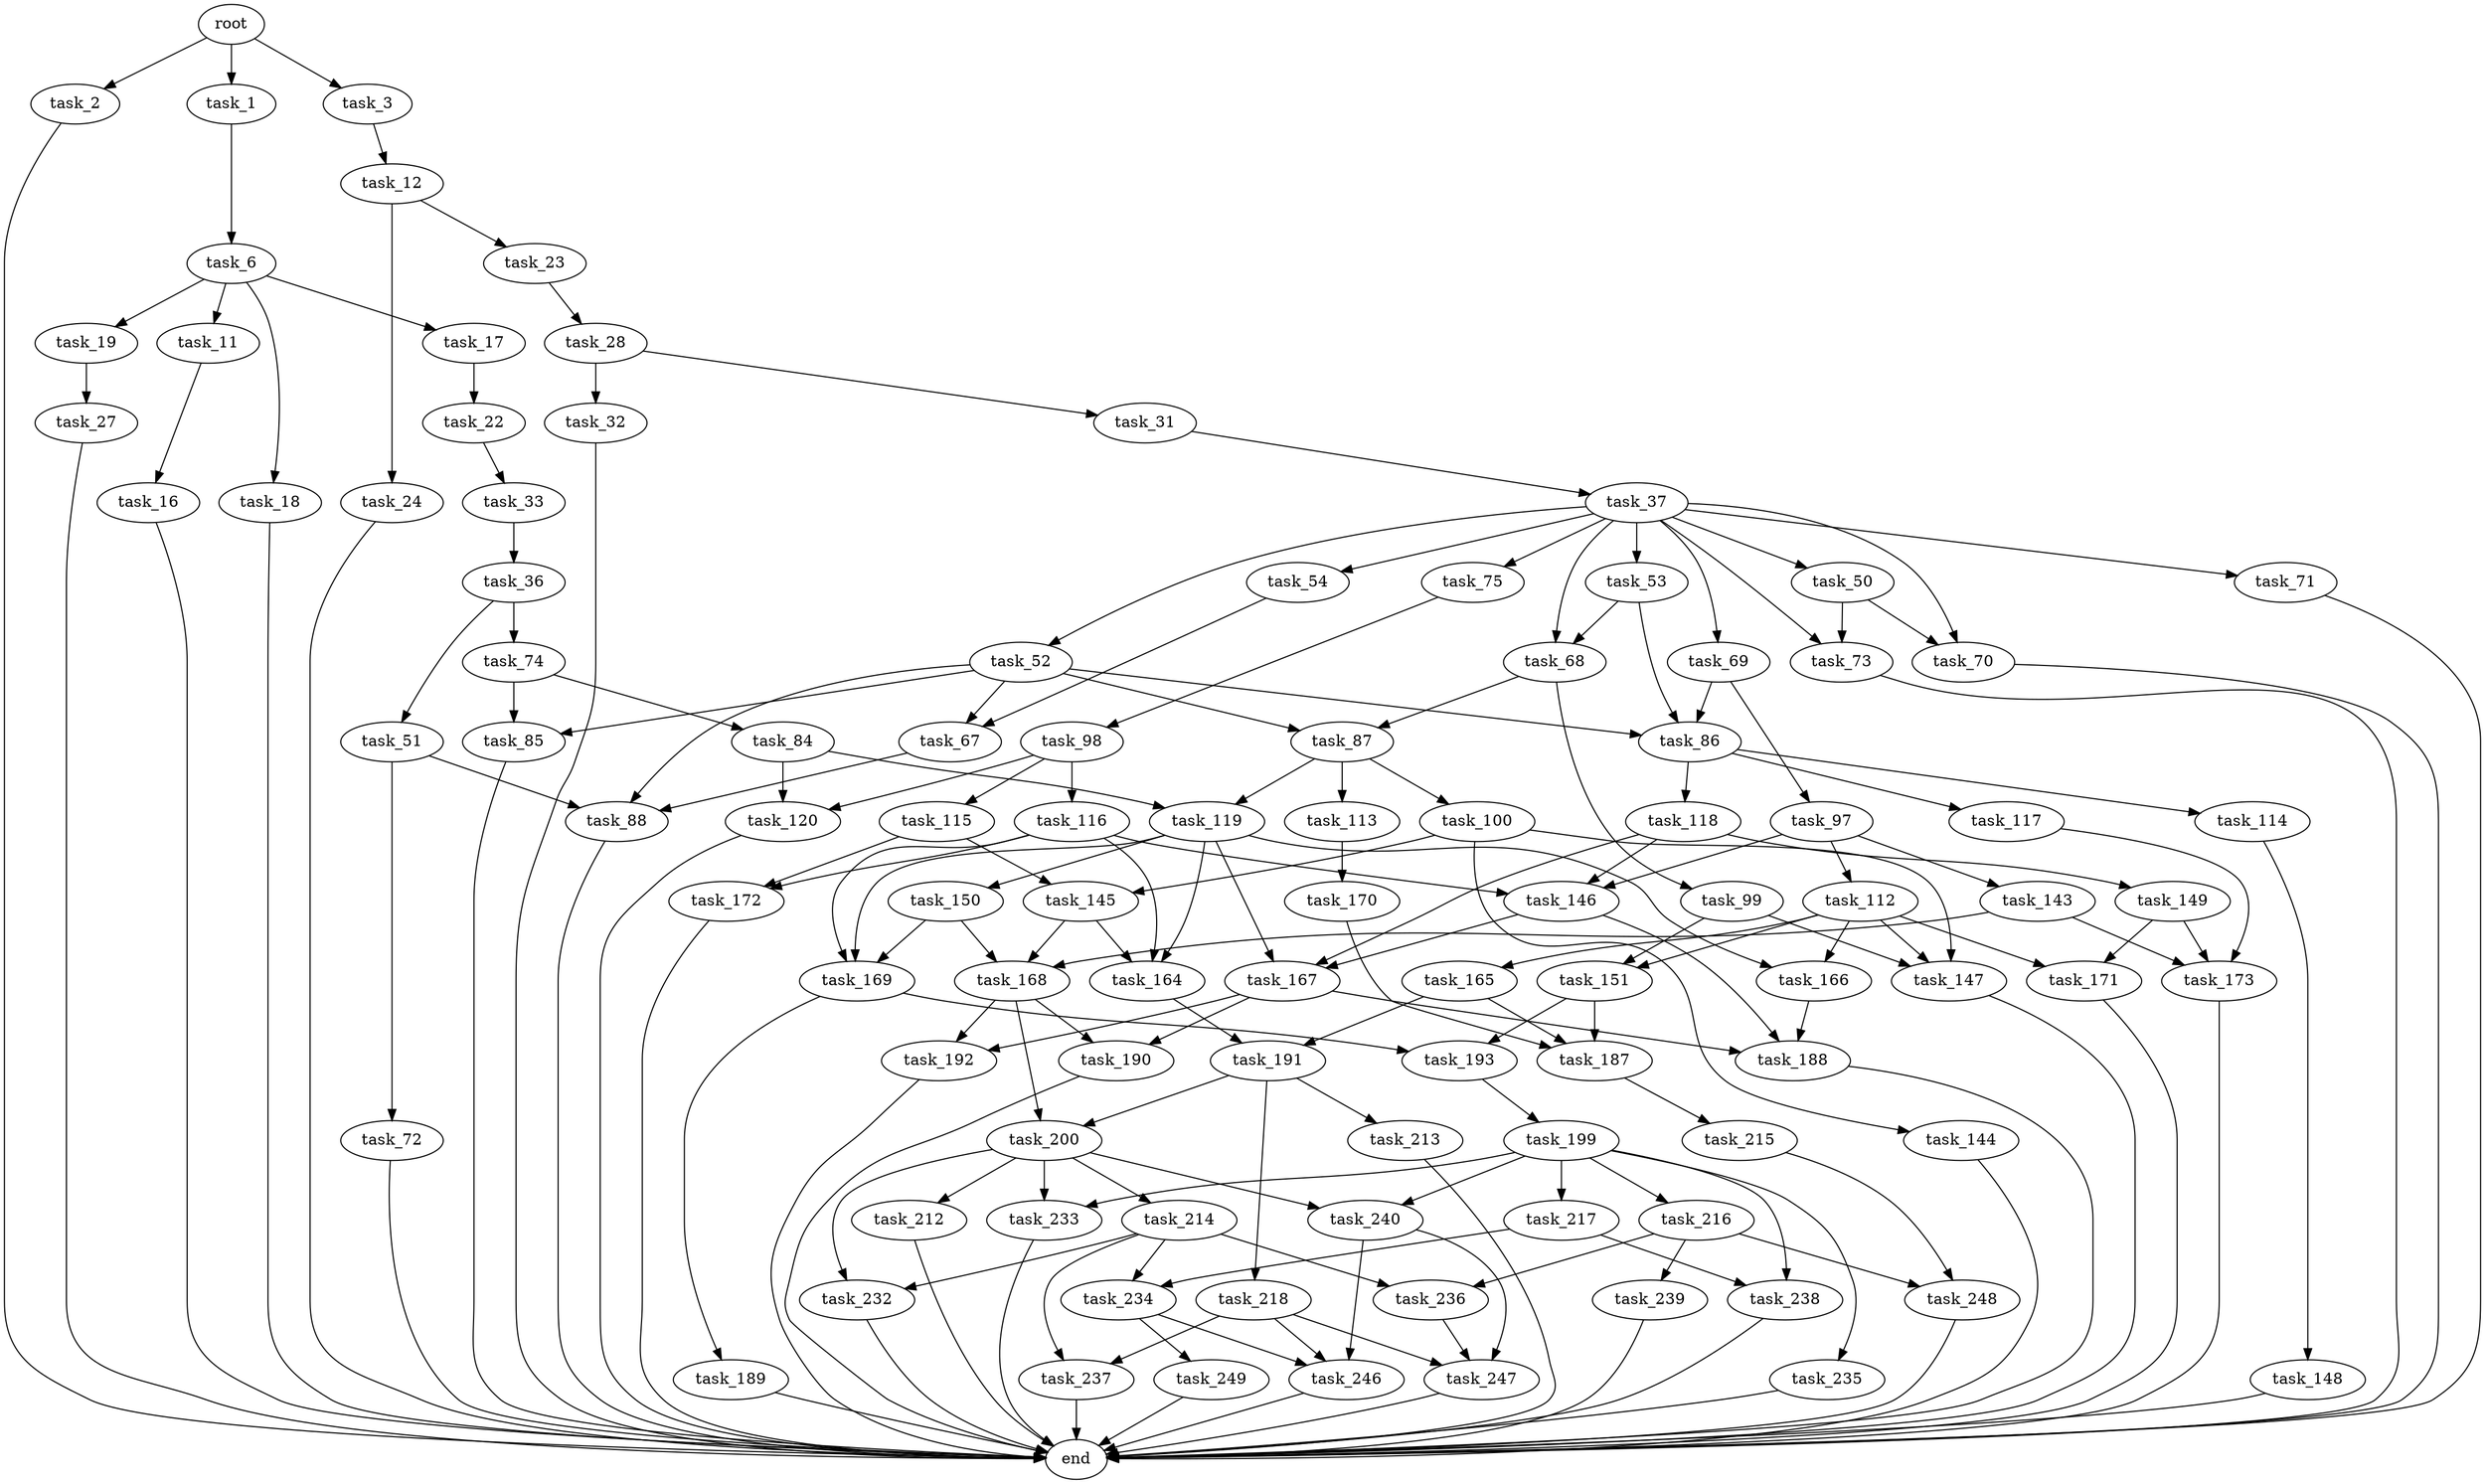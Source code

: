 digraph G {
  root [size="0.000000"];
  task_1 [size="368293445632.000000"];
  task_2 [size="47143475558.000000"];
  task_3 [size="78533773104.000000"];
  task_6 [size="39907956979.000000"];
  end [size="0.000000"];
  task_12 [size="11030879360.000000"];
  task_11 [size="479887453383.000000"];
  task_17 [size="9261617855.000000"];
  task_18 [size="57691704251.000000"];
  task_19 [size="15820822610.000000"];
  task_16 [size="368293445632.000000"];
  task_23 [size="6793761822.000000"];
  task_24 [size="8119796094.000000"];
  task_22 [size="1073741824000.000000"];
  task_27 [size="8589934592.000000"];
  task_33 [size="23297318594.000000"];
  task_28 [size="577670999922.000000"];
  task_31 [size="521627295601.000000"];
  task_32 [size="134217728000.000000"];
  task_37 [size="39423448144.000000"];
  task_36 [size="492045983618.000000"];
  task_51 [size="42441269780.000000"];
  task_74 [size="1868240484.000000"];
  task_50 [size="51126612456.000000"];
  task_52 [size="5764697888.000000"];
  task_53 [size="7799562719.000000"];
  task_54 [size="8589934592.000000"];
  task_68 [size="497584129950.000000"];
  task_69 [size="19173577896.000000"];
  task_70 [size="377585636896.000000"];
  task_71 [size="37026052728.000000"];
  task_73 [size="888788337567.000000"];
  task_75 [size="782757789696.000000"];
  task_72 [size="268546672922.000000"];
  task_88 [size="169895149213.000000"];
  task_67 [size="19931959514.000000"];
  task_85 [size="1347839827432.000000"];
  task_86 [size="7223427079.000000"];
  task_87 [size="549755813888.000000"];
  task_99 [size="158700644752.000000"];
  task_97 [size="3702350482.000000"];
  task_84 [size="782757789696.000000"];
  task_98 [size="20967517994.000000"];
  task_119 [size="134217728000.000000"];
  task_120 [size="782757789696.000000"];
  task_114 [size="1920371467.000000"];
  task_117 [size="26173801788.000000"];
  task_118 [size="33282687672.000000"];
  task_100 [size="101186285516.000000"];
  task_113 [size="173244660239.000000"];
  task_112 [size="26355008138.000000"];
  task_143 [size="10210065607.000000"];
  task_146 [size="46152311292.000000"];
  task_115 [size="1132725209905.000000"];
  task_116 [size="8825837372.000000"];
  task_147 [size="289570579218.000000"];
  task_151 [size="205777647728.000000"];
  task_144 [size="51563638400.000000"];
  task_145 [size="134217728000.000000"];
  task_165 [size="6424598630.000000"];
  task_166 [size="68719476736.000000"];
  task_171 [size="44090446822.000000"];
  task_170 [size="1073741824000.000000"];
  task_148 [size="1960985699.000000"];
  task_172 [size="781094879032.000000"];
  task_164 [size="222767767066.000000"];
  task_169 [size="24328801149.000000"];
  task_173 [size="542172469602.000000"];
  task_149 [size="36061459461.000000"];
  task_167 [size="729069810377.000000"];
  task_150 [size="32560823361.000000"];
  task_168 [size="6029837378.000000"];
  task_188 [size="111198830625.000000"];
  task_187 [size="231928233984.000000"];
  task_193 [size="889122848116.000000"];
  task_191 [size="68719476736.000000"];
  task_190 [size="782757789696.000000"];
  task_192 [size="68719476736.000000"];
  task_200 [size="347798004695.000000"];
  task_189 [size="68719476736.000000"];
  task_215 [size="432476864043.000000"];
  task_213 [size="4901724286.000000"];
  task_218 [size="13159102242.000000"];
  task_199 [size="3352168341.000000"];
  task_216 [size="609514634284.000000"];
  task_217 [size="549755813888.000000"];
  task_233 [size="8662091765.000000"];
  task_235 [size="550089770325.000000"];
  task_238 [size="782757789696.000000"];
  task_240 [size="19251603138.000000"];
  task_212 [size="154921656807.000000"];
  task_214 [size="28991029248.000000"];
  task_232 [size="8589934592.000000"];
  task_234 [size="12825311254.000000"];
  task_236 [size="28991029248.000000"];
  task_237 [size="12443476857.000000"];
  task_248 [size="549755813888.000000"];
  task_239 [size="42838669827.000000"];
  task_246 [size="635266917388.000000"];
  task_247 [size="172550314404.000000"];
  task_249 [size="9419636157.000000"];

  root -> task_1 [size="1.000000"];
  root -> task_2 [size="1.000000"];
  root -> task_3 [size="1.000000"];
  task_1 -> task_6 [size="411041792.000000"];
  task_2 -> end [size="1.000000"];
  task_3 -> task_12 [size="134217728.000000"];
  task_6 -> task_11 [size="33554432.000000"];
  task_6 -> task_17 [size="33554432.000000"];
  task_6 -> task_18 [size="33554432.000000"];
  task_6 -> task_19 [size="33554432.000000"];
  task_12 -> task_23 [size="411041792.000000"];
  task_12 -> task_24 [size="411041792.000000"];
  task_11 -> task_16 [size="301989888.000000"];
  task_17 -> task_22 [size="209715200.000000"];
  task_18 -> end [size="1.000000"];
  task_19 -> task_27 [size="411041792.000000"];
  task_16 -> end [size="1.000000"];
  task_23 -> task_28 [size="134217728.000000"];
  task_24 -> end [size="1.000000"];
  task_22 -> task_33 [size="838860800.000000"];
  task_27 -> end [size="1.000000"];
  task_33 -> task_36 [size="536870912.000000"];
  task_28 -> task_31 [size="679477248.000000"];
  task_28 -> task_32 [size="679477248.000000"];
  task_31 -> task_37 [size="679477248.000000"];
  task_32 -> end [size="1.000000"];
  task_37 -> task_50 [size="838860800.000000"];
  task_37 -> task_52 [size="838860800.000000"];
  task_37 -> task_53 [size="838860800.000000"];
  task_37 -> task_54 [size="838860800.000000"];
  task_37 -> task_68 [size="838860800.000000"];
  task_37 -> task_69 [size="838860800.000000"];
  task_37 -> task_70 [size="838860800.000000"];
  task_37 -> task_71 [size="838860800.000000"];
  task_37 -> task_73 [size="838860800.000000"];
  task_37 -> task_75 [size="838860800.000000"];
  task_36 -> task_51 [size="411041792.000000"];
  task_36 -> task_74 [size="411041792.000000"];
  task_51 -> task_72 [size="33554432.000000"];
  task_51 -> task_88 [size="33554432.000000"];
  task_74 -> task_84 [size="75497472.000000"];
  task_74 -> task_85 [size="75497472.000000"];
  task_50 -> task_70 [size="134217728.000000"];
  task_50 -> task_73 [size="134217728.000000"];
  task_52 -> task_67 [size="209715200.000000"];
  task_52 -> task_85 [size="209715200.000000"];
  task_52 -> task_86 [size="209715200.000000"];
  task_52 -> task_87 [size="209715200.000000"];
  task_52 -> task_88 [size="209715200.000000"];
  task_53 -> task_68 [size="209715200.000000"];
  task_53 -> task_86 [size="209715200.000000"];
  task_54 -> task_67 [size="33554432.000000"];
  task_68 -> task_87 [size="679477248.000000"];
  task_68 -> task_99 [size="679477248.000000"];
  task_69 -> task_86 [size="301989888.000000"];
  task_69 -> task_97 [size="301989888.000000"];
  task_70 -> end [size="1.000000"];
  task_71 -> end [size="1.000000"];
  task_73 -> end [size="1.000000"];
  task_75 -> task_98 [size="679477248.000000"];
  task_72 -> end [size="1.000000"];
  task_88 -> end [size="1.000000"];
  task_67 -> task_88 [size="33554432.000000"];
  task_85 -> end [size="1.000000"];
  task_86 -> task_114 [size="209715200.000000"];
  task_86 -> task_117 [size="209715200.000000"];
  task_86 -> task_118 [size="209715200.000000"];
  task_87 -> task_100 [size="536870912.000000"];
  task_87 -> task_113 [size="536870912.000000"];
  task_87 -> task_119 [size="536870912.000000"];
  task_99 -> task_147 [size="536870912.000000"];
  task_99 -> task_151 [size="536870912.000000"];
  task_97 -> task_112 [size="411041792.000000"];
  task_97 -> task_143 [size="411041792.000000"];
  task_97 -> task_146 [size="411041792.000000"];
  task_84 -> task_119 [size="679477248.000000"];
  task_84 -> task_120 [size="679477248.000000"];
  task_98 -> task_115 [size="411041792.000000"];
  task_98 -> task_116 [size="411041792.000000"];
  task_98 -> task_120 [size="411041792.000000"];
  task_119 -> task_150 [size="209715200.000000"];
  task_119 -> task_164 [size="209715200.000000"];
  task_119 -> task_166 [size="209715200.000000"];
  task_119 -> task_167 [size="209715200.000000"];
  task_119 -> task_169 [size="209715200.000000"];
  task_120 -> end [size="1.000000"];
  task_114 -> task_148 [size="33554432.000000"];
  task_117 -> task_173 [size="679477248.000000"];
  task_118 -> task_146 [size="134217728.000000"];
  task_118 -> task_149 [size="134217728.000000"];
  task_118 -> task_167 [size="134217728.000000"];
  task_100 -> task_144 [size="75497472.000000"];
  task_100 -> task_145 [size="75497472.000000"];
  task_100 -> task_147 [size="75497472.000000"];
  task_113 -> task_170 [size="679477248.000000"];
  task_112 -> task_147 [size="536870912.000000"];
  task_112 -> task_151 [size="536870912.000000"];
  task_112 -> task_165 [size="536870912.000000"];
  task_112 -> task_166 [size="536870912.000000"];
  task_112 -> task_171 [size="536870912.000000"];
  task_143 -> task_168 [size="209715200.000000"];
  task_143 -> task_173 [size="209715200.000000"];
  task_146 -> task_167 [size="134217728.000000"];
  task_146 -> task_188 [size="134217728.000000"];
  task_115 -> task_145 [size="679477248.000000"];
  task_115 -> task_172 [size="679477248.000000"];
  task_116 -> task_146 [size="33554432.000000"];
  task_116 -> task_164 [size="33554432.000000"];
  task_116 -> task_169 [size="33554432.000000"];
  task_116 -> task_172 [size="33554432.000000"];
  task_147 -> end [size="1.000000"];
  task_151 -> task_187 [size="301989888.000000"];
  task_151 -> task_193 [size="301989888.000000"];
  task_144 -> end [size="1.000000"];
  task_145 -> task_164 [size="209715200.000000"];
  task_145 -> task_168 [size="209715200.000000"];
  task_165 -> task_187 [size="301989888.000000"];
  task_165 -> task_191 [size="301989888.000000"];
  task_166 -> task_188 [size="134217728.000000"];
  task_171 -> end [size="1.000000"];
  task_170 -> task_187 [size="838860800.000000"];
  task_148 -> end [size="1.000000"];
  task_172 -> end [size="1.000000"];
  task_164 -> task_191 [size="838860800.000000"];
  task_169 -> task_189 [size="411041792.000000"];
  task_169 -> task_193 [size="411041792.000000"];
  task_173 -> end [size="1.000000"];
  task_149 -> task_171 [size="679477248.000000"];
  task_149 -> task_173 [size="679477248.000000"];
  task_167 -> task_188 [size="679477248.000000"];
  task_167 -> task_190 [size="679477248.000000"];
  task_167 -> task_192 [size="679477248.000000"];
  task_150 -> task_168 [size="679477248.000000"];
  task_150 -> task_169 [size="679477248.000000"];
  task_168 -> task_190 [size="301989888.000000"];
  task_168 -> task_192 [size="301989888.000000"];
  task_168 -> task_200 [size="301989888.000000"];
  task_188 -> end [size="1.000000"];
  task_187 -> task_215 [size="301989888.000000"];
  task_193 -> task_199 [size="679477248.000000"];
  task_191 -> task_200 [size="134217728.000000"];
  task_191 -> task_213 [size="134217728.000000"];
  task_191 -> task_218 [size="134217728.000000"];
  task_190 -> end [size="1.000000"];
  task_192 -> end [size="1.000000"];
  task_200 -> task_212 [size="838860800.000000"];
  task_200 -> task_214 [size="838860800.000000"];
  task_200 -> task_232 [size="838860800.000000"];
  task_200 -> task_233 [size="838860800.000000"];
  task_200 -> task_240 [size="838860800.000000"];
  task_189 -> end [size="1.000000"];
  task_215 -> task_248 [size="301989888.000000"];
  task_213 -> end [size="1.000000"];
  task_218 -> task_237 [size="679477248.000000"];
  task_218 -> task_246 [size="679477248.000000"];
  task_218 -> task_247 [size="679477248.000000"];
  task_199 -> task_216 [size="301989888.000000"];
  task_199 -> task_217 [size="301989888.000000"];
  task_199 -> task_233 [size="301989888.000000"];
  task_199 -> task_235 [size="301989888.000000"];
  task_199 -> task_238 [size="301989888.000000"];
  task_199 -> task_240 [size="301989888.000000"];
  task_216 -> task_236 [size="411041792.000000"];
  task_216 -> task_239 [size="411041792.000000"];
  task_216 -> task_248 [size="411041792.000000"];
  task_217 -> task_234 [size="536870912.000000"];
  task_217 -> task_238 [size="536870912.000000"];
  task_233 -> end [size="1.000000"];
  task_235 -> end [size="1.000000"];
  task_238 -> end [size="1.000000"];
  task_240 -> task_246 [size="838860800.000000"];
  task_240 -> task_247 [size="838860800.000000"];
  task_212 -> end [size="1.000000"];
  task_214 -> task_232 [size="75497472.000000"];
  task_214 -> task_234 [size="75497472.000000"];
  task_214 -> task_236 [size="75497472.000000"];
  task_214 -> task_237 [size="75497472.000000"];
  task_232 -> end [size="1.000000"];
  task_234 -> task_246 [size="33554432.000000"];
  task_234 -> task_249 [size="33554432.000000"];
  task_236 -> task_247 [size="75497472.000000"];
  task_237 -> end [size="1.000000"];
  task_248 -> end [size="1.000000"];
  task_239 -> end [size="1.000000"];
  task_246 -> end [size="1.000000"];
  task_247 -> end [size="1.000000"];
  task_249 -> end [size="1.000000"];
}
